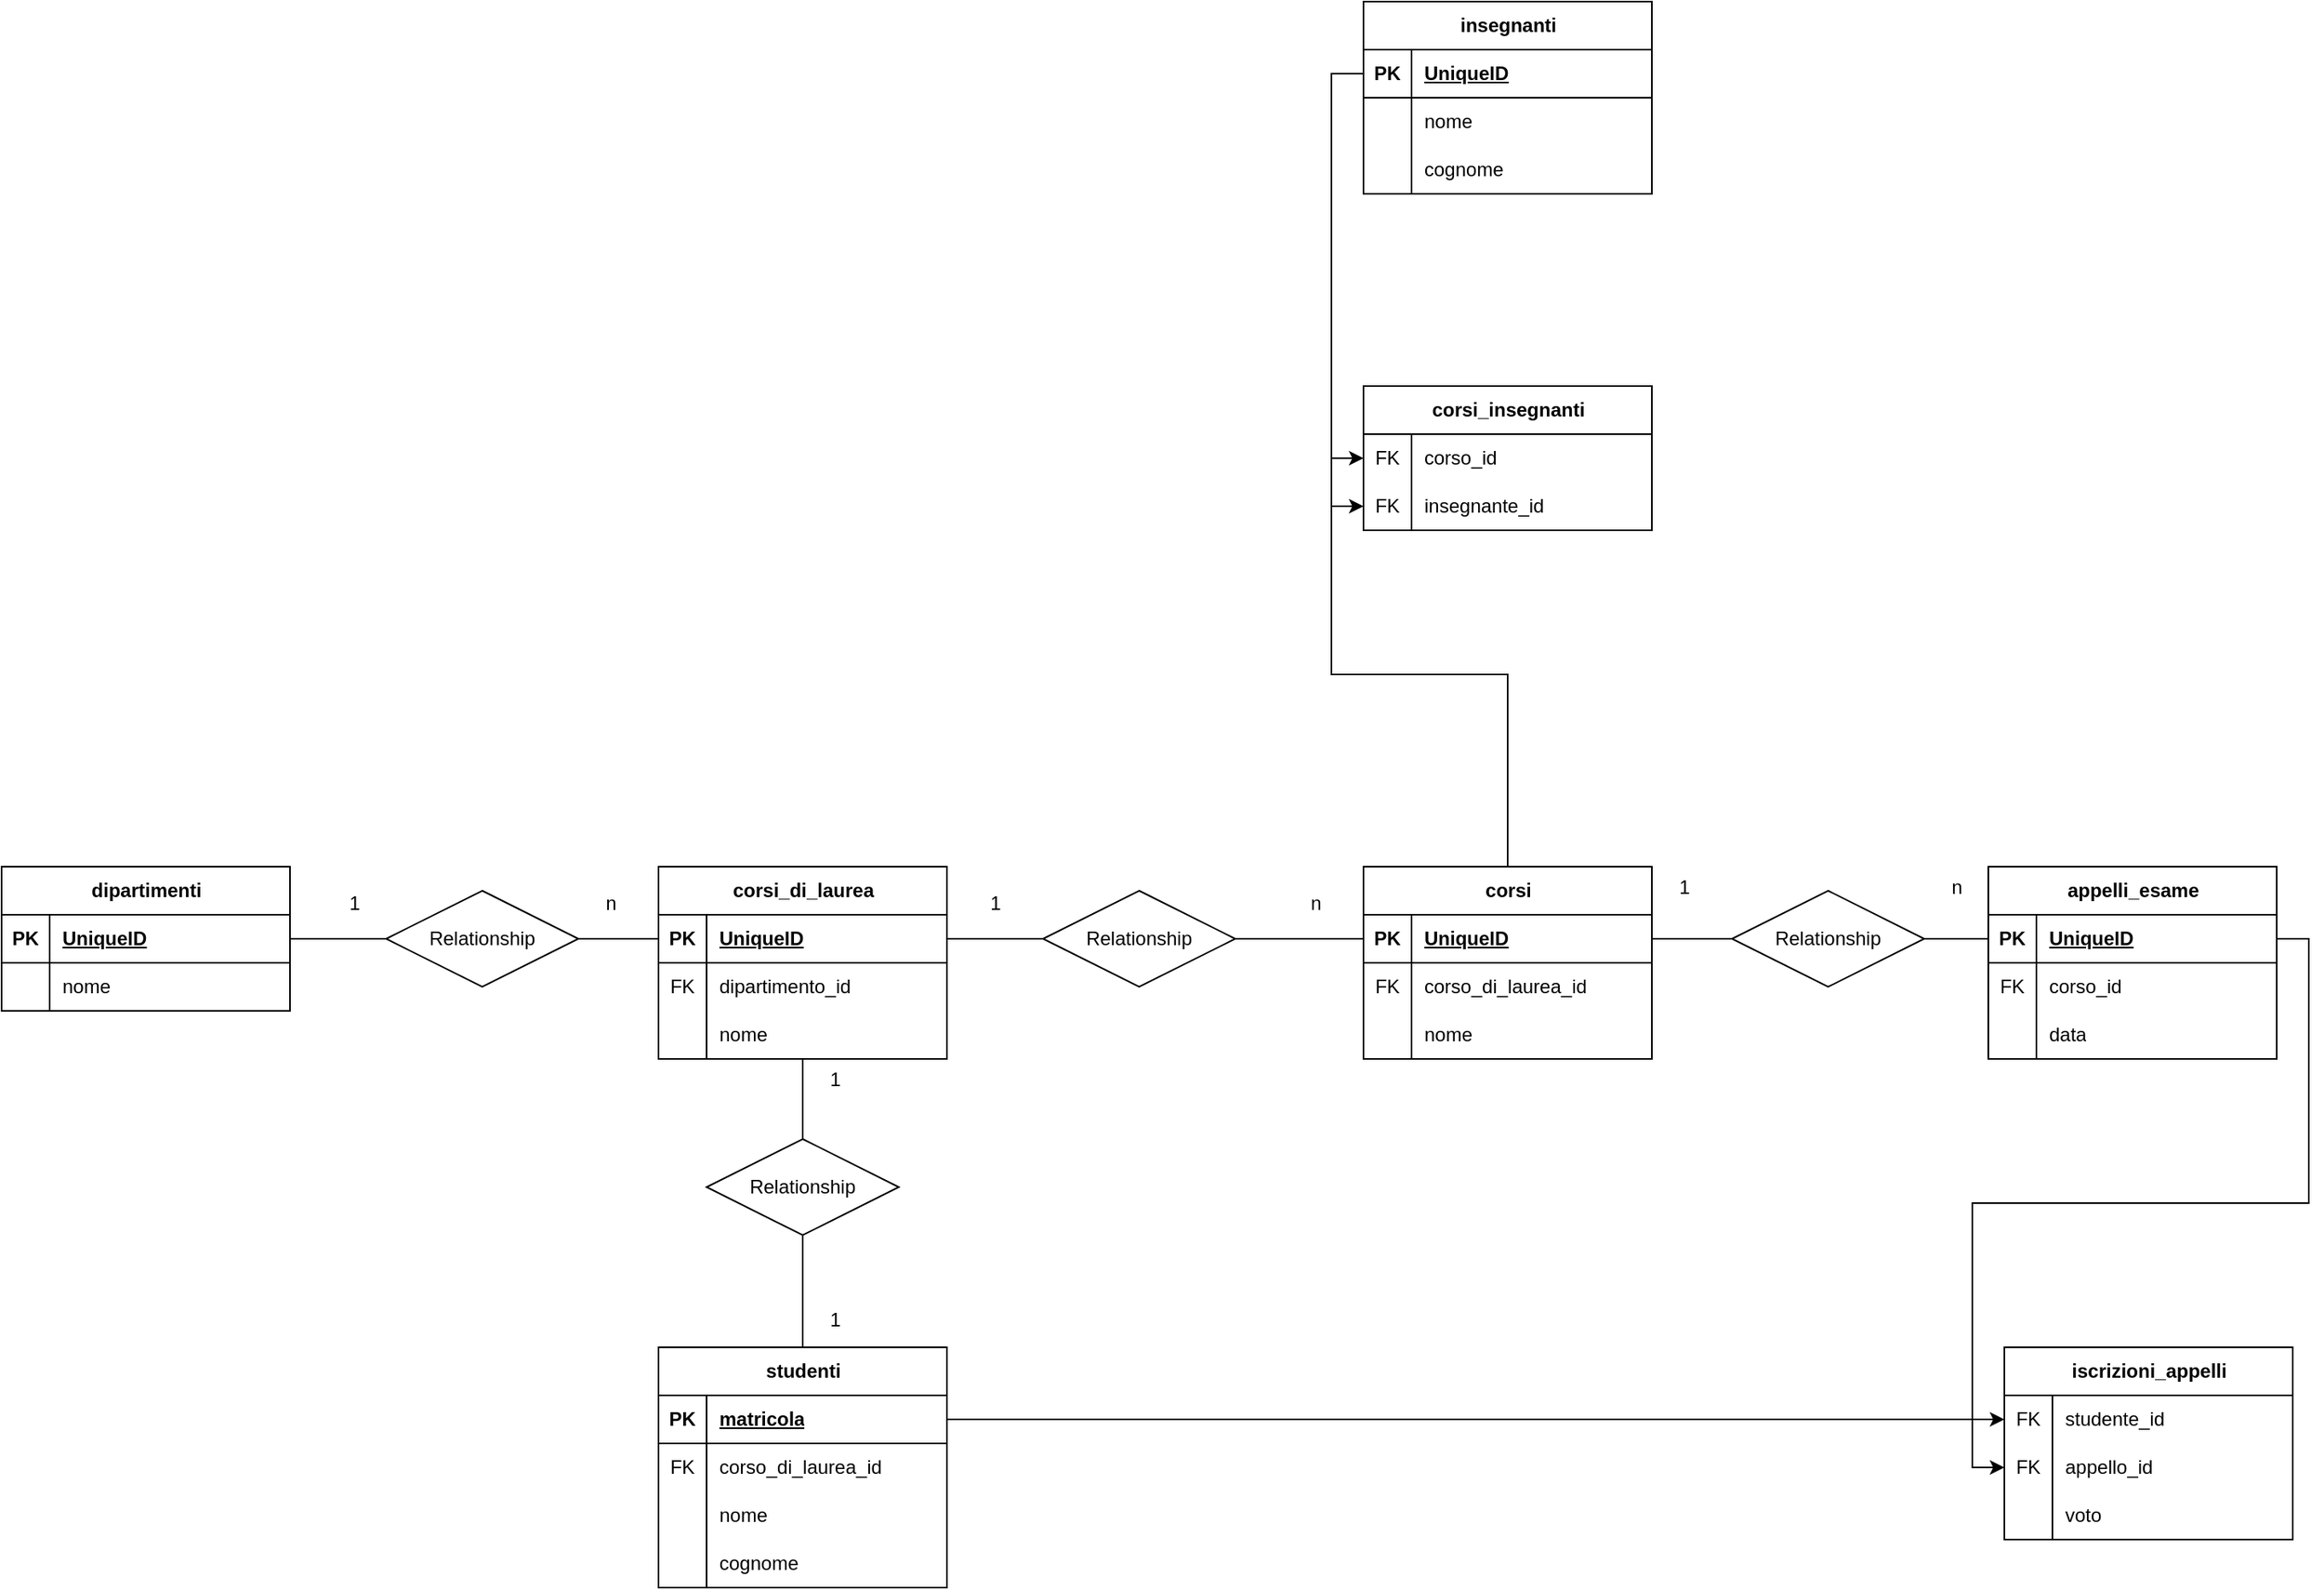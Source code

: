 <mxfile version="24.6.5" type="device">
  <diagram name="Pagina-1" id="52JH1MTvBpJAegWuHHO5">
    <mxGraphModel dx="2074" dy="1998" grid="1" gridSize="10" guides="1" tooltips="1" connect="1" arrows="1" fold="1" page="1" pageScale="1" pageWidth="1600" pageHeight="900" math="0" shadow="0">
      <root>
        <mxCell id="0" />
        <mxCell id="1" parent="0" />
        <mxCell id="ECVgZMtFqAhb6Vk_rbmj-1" value="dipartimenti" style="shape=table;startSize=30;container=1;collapsible=1;childLayout=tableLayout;fixedRows=1;rowLines=0;fontStyle=1;align=center;resizeLast=1;html=1;" parent="1" vertex="1">
          <mxGeometry x="10" y="260" width="180" height="90" as="geometry" />
        </mxCell>
        <mxCell id="ECVgZMtFqAhb6Vk_rbmj-2" value="" style="shape=tableRow;horizontal=0;startSize=0;swimlaneHead=0;swimlaneBody=0;fillColor=none;collapsible=0;dropTarget=0;points=[[0,0.5],[1,0.5]];portConstraint=eastwest;top=0;left=0;right=0;bottom=1;" parent="ECVgZMtFqAhb6Vk_rbmj-1" vertex="1">
          <mxGeometry y="30" width="180" height="30" as="geometry" />
        </mxCell>
        <mxCell id="ECVgZMtFqAhb6Vk_rbmj-3" value="PK" style="shape=partialRectangle;connectable=0;fillColor=none;top=0;left=0;bottom=0;right=0;fontStyle=1;overflow=hidden;whiteSpace=wrap;html=1;" parent="ECVgZMtFqAhb6Vk_rbmj-2" vertex="1">
          <mxGeometry width="30" height="30" as="geometry">
            <mxRectangle width="30" height="30" as="alternateBounds" />
          </mxGeometry>
        </mxCell>
        <mxCell id="ECVgZMtFqAhb6Vk_rbmj-4" value="UniqueID" style="shape=partialRectangle;connectable=0;fillColor=none;top=0;left=0;bottom=0;right=0;align=left;spacingLeft=6;fontStyle=5;overflow=hidden;whiteSpace=wrap;html=1;" parent="ECVgZMtFqAhb6Vk_rbmj-2" vertex="1">
          <mxGeometry x="30" width="150" height="30" as="geometry">
            <mxRectangle width="150" height="30" as="alternateBounds" />
          </mxGeometry>
        </mxCell>
        <mxCell id="ECVgZMtFqAhb6Vk_rbmj-5" value="" style="shape=tableRow;horizontal=0;startSize=0;swimlaneHead=0;swimlaneBody=0;fillColor=none;collapsible=0;dropTarget=0;points=[[0,0.5],[1,0.5]];portConstraint=eastwest;top=0;left=0;right=0;bottom=0;" parent="ECVgZMtFqAhb6Vk_rbmj-1" vertex="1">
          <mxGeometry y="60" width="180" height="30" as="geometry" />
        </mxCell>
        <mxCell id="ECVgZMtFqAhb6Vk_rbmj-6" value="" style="shape=partialRectangle;connectable=0;fillColor=none;top=0;left=0;bottom=0;right=0;editable=1;overflow=hidden;whiteSpace=wrap;html=1;" parent="ECVgZMtFqAhb6Vk_rbmj-5" vertex="1">
          <mxGeometry width="30" height="30" as="geometry">
            <mxRectangle width="30" height="30" as="alternateBounds" />
          </mxGeometry>
        </mxCell>
        <mxCell id="ECVgZMtFqAhb6Vk_rbmj-7" value="nome" style="shape=partialRectangle;connectable=0;fillColor=none;top=0;left=0;bottom=0;right=0;align=left;spacingLeft=6;overflow=hidden;whiteSpace=wrap;html=1;" parent="ECVgZMtFqAhb6Vk_rbmj-5" vertex="1">
          <mxGeometry x="30" width="150" height="30" as="geometry">
            <mxRectangle width="150" height="30" as="alternateBounds" />
          </mxGeometry>
        </mxCell>
        <mxCell id="ECVgZMtFqAhb6Vk_rbmj-75" style="edgeStyle=orthogonalEdgeStyle;rounded=0;orthogonalLoop=1;jettySize=auto;html=1;entryX=0.5;entryY=0;entryDx=0;entryDy=0;endArrow=none;endFill=0;" parent="1" source="ECVgZMtFqAhb6Vk_rbmj-14" target="ECVgZMtFqAhb6Vk_rbmj-68" edge="1">
          <mxGeometry relative="1" as="geometry" />
        </mxCell>
        <mxCell id="ECVgZMtFqAhb6Vk_rbmj-14" value="corsi_di_laurea" style="shape=table;startSize=30;container=1;collapsible=1;childLayout=tableLayout;fixedRows=1;rowLines=0;fontStyle=1;align=center;resizeLast=1;html=1;" parent="1" vertex="1">
          <mxGeometry x="420" y="260" width="180" height="120" as="geometry" />
        </mxCell>
        <mxCell id="ECVgZMtFqAhb6Vk_rbmj-15" value="" style="shape=tableRow;horizontal=0;startSize=0;swimlaneHead=0;swimlaneBody=0;fillColor=none;collapsible=0;dropTarget=0;points=[[0,0.5],[1,0.5]];portConstraint=eastwest;top=0;left=0;right=0;bottom=1;" parent="ECVgZMtFqAhb6Vk_rbmj-14" vertex="1">
          <mxGeometry y="30" width="180" height="30" as="geometry" />
        </mxCell>
        <mxCell id="ECVgZMtFqAhb6Vk_rbmj-16" value="PK" style="shape=partialRectangle;connectable=0;fillColor=none;top=0;left=0;bottom=0;right=0;fontStyle=1;overflow=hidden;whiteSpace=wrap;html=1;" parent="ECVgZMtFqAhb6Vk_rbmj-15" vertex="1">
          <mxGeometry width="30" height="30" as="geometry">
            <mxRectangle width="30" height="30" as="alternateBounds" />
          </mxGeometry>
        </mxCell>
        <mxCell id="ECVgZMtFqAhb6Vk_rbmj-17" value="UniqueID" style="shape=partialRectangle;connectable=0;fillColor=none;top=0;left=0;bottom=0;right=0;align=left;spacingLeft=6;fontStyle=5;overflow=hidden;whiteSpace=wrap;html=1;" parent="ECVgZMtFqAhb6Vk_rbmj-15" vertex="1">
          <mxGeometry x="30" width="150" height="30" as="geometry">
            <mxRectangle width="150" height="30" as="alternateBounds" />
          </mxGeometry>
        </mxCell>
        <mxCell id="ECVgZMtFqAhb6Vk_rbmj-18" value="" style="shape=tableRow;horizontal=0;startSize=0;swimlaneHead=0;swimlaneBody=0;fillColor=none;collapsible=0;dropTarget=0;points=[[0,0.5],[1,0.5]];portConstraint=eastwest;top=0;left=0;right=0;bottom=0;" parent="ECVgZMtFqAhb6Vk_rbmj-14" vertex="1">
          <mxGeometry y="60" width="180" height="30" as="geometry" />
        </mxCell>
        <mxCell id="ECVgZMtFqAhb6Vk_rbmj-19" value="FK" style="shape=partialRectangle;connectable=0;fillColor=none;top=0;left=0;bottom=0;right=0;editable=1;overflow=hidden;whiteSpace=wrap;html=1;" parent="ECVgZMtFqAhb6Vk_rbmj-18" vertex="1">
          <mxGeometry width="30" height="30" as="geometry">
            <mxRectangle width="30" height="30" as="alternateBounds" />
          </mxGeometry>
        </mxCell>
        <mxCell id="ECVgZMtFqAhb6Vk_rbmj-20" value="dipartimento_id" style="shape=partialRectangle;connectable=0;fillColor=none;top=0;left=0;bottom=0;right=0;align=left;spacingLeft=6;overflow=hidden;whiteSpace=wrap;html=1;" parent="ECVgZMtFqAhb6Vk_rbmj-18" vertex="1">
          <mxGeometry x="30" width="150" height="30" as="geometry">
            <mxRectangle width="150" height="30" as="alternateBounds" />
          </mxGeometry>
        </mxCell>
        <mxCell id="ECVgZMtFqAhb6Vk_rbmj-21" value="" style="shape=tableRow;horizontal=0;startSize=0;swimlaneHead=0;swimlaneBody=0;fillColor=none;collapsible=0;dropTarget=0;points=[[0,0.5],[1,0.5]];portConstraint=eastwest;top=0;left=0;right=0;bottom=0;" parent="ECVgZMtFqAhb6Vk_rbmj-14" vertex="1">
          <mxGeometry y="90" width="180" height="30" as="geometry" />
        </mxCell>
        <mxCell id="ECVgZMtFqAhb6Vk_rbmj-22" value="" style="shape=partialRectangle;connectable=0;fillColor=none;top=0;left=0;bottom=0;right=0;editable=1;overflow=hidden;whiteSpace=wrap;html=1;" parent="ECVgZMtFqAhb6Vk_rbmj-21" vertex="1">
          <mxGeometry width="30" height="30" as="geometry">
            <mxRectangle width="30" height="30" as="alternateBounds" />
          </mxGeometry>
        </mxCell>
        <mxCell id="ECVgZMtFqAhb6Vk_rbmj-23" value="nome" style="shape=partialRectangle;connectable=0;fillColor=none;top=0;left=0;bottom=0;right=0;align=left;spacingLeft=6;overflow=hidden;whiteSpace=wrap;html=1;" parent="ECVgZMtFqAhb6Vk_rbmj-21" vertex="1">
          <mxGeometry x="30" width="150" height="30" as="geometry">
            <mxRectangle width="150" height="30" as="alternateBounds" />
          </mxGeometry>
        </mxCell>
        <mxCell id="oAtTxxU7UfYcJ5M78WCz-27" style="edgeStyle=orthogonalEdgeStyle;rounded=0;orthogonalLoop=1;jettySize=auto;html=1;entryX=0;entryY=0.5;entryDx=0;entryDy=0;" edge="1" parent="1" source="ECVgZMtFqAhb6Vk_rbmj-27" target="oAtTxxU7UfYcJ5M78WCz-18">
          <mxGeometry relative="1" as="geometry" />
        </mxCell>
        <mxCell id="ECVgZMtFqAhb6Vk_rbmj-27" value="corsi" style="shape=table;startSize=30;container=1;collapsible=1;childLayout=tableLayout;fixedRows=1;rowLines=0;fontStyle=1;align=center;resizeLast=1;html=1;" parent="1" vertex="1">
          <mxGeometry x="860" y="260" width="180" height="120" as="geometry" />
        </mxCell>
        <mxCell id="ECVgZMtFqAhb6Vk_rbmj-28" value="" style="shape=tableRow;horizontal=0;startSize=0;swimlaneHead=0;swimlaneBody=0;fillColor=none;collapsible=0;dropTarget=0;points=[[0,0.5],[1,0.5]];portConstraint=eastwest;top=0;left=0;right=0;bottom=1;" parent="ECVgZMtFqAhb6Vk_rbmj-27" vertex="1">
          <mxGeometry y="30" width="180" height="30" as="geometry" />
        </mxCell>
        <mxCell id="ECVgZMtFqAhb6Vk_rbmj-29" value="PK" style="shape=partialRectangle;connectable=0;fillColor=none;top=0;left=0;bottom=0;right=0;fontStyle=1;overflow=hidden;whiteSpace=wrap;html=1;" parent="ECVgZMtFqAhb6Vk_rbmj-28" vertex="1">
          <mxGeometry width="30" height="30" as="geometry">
            <mxRectangle width="30" height="30" as="alternateBounds" />
          </mxGeometry>
        </mxCell>
        <mxCell id="ECVgZMtFqAhb6Vk_rbmj-30" value="UniqueID" style="shape=partialRectangle;connectable=0;fillColor=none;top=0;left=0;bottom=0;right=0;align=left;spacingLeft=6;fontStyle=5;overflow=hidden;whiteSpace=wrap;html=1;" parent="ECVgZMtFqAhb6Vk_rbmj-28" vertex="1">
          <mxGeometry x="30" width="150" height="30" as="geometry">
            <mxRectangle width="150" height="30" as="alternateBounds" />
          </mxGeometry>
        </mxCell>
        <mxCell id="ECVgZMtFqAhb6Vk_rbmj-31" value="" style="shape=tableRow;horizontal=0;startSize=0;swimlaneHead=0;swimlaneBody=0;fillColor=none;collapsible=0;dropTarget=0;points=[[0,0.5],[1,0.5]];portConstraint=eastwest;top=0;left=0;right=0;bottom=0;" parent="ECVgZMtFqAhb6Vk_rbmj-27" vertex="1">
          <mxGeometry y="60" width="180" height="30" as="geometry" />
        </mxCell>
        <mxCell id="ECVgZMtFqAhb6Vk_rbmj-32" value="FK" style="shape=partialRectangle;connectable=0;fillColor=none;top=0;left=0;bottom=0;right=0;editable=1;overflow=hidden;whiteSpace=wrap;html=1;" parent="ECVgZMtFqAhb6Vk_rbmj-31" vertex="1">
          <mxGeometry width="30" height="30" as="geometry">
            <mxRectangle width="30" height="30" as="alternateBounds" />
          </mxGeometry>
        </mxCell>
        <mxCell id="ECVgZMtFqAhb6Vk_rbmj-33" value="corso_di_laurea_id" style="shape=partialRectangle;connectable=0;fillColor=none;top=0;left=0;bottom=0;right=0;align=left;spacingLeft=6;overflow=hidden;whiteSpace=wrap;html=1;" parent="ECVgZMtFqAhb6Vk_rbmj-31" vertex="1">
          <mxGeometry x="30" width="150" height="30" as="geometry">
            <mxRectangle width="150" height="30" as="alternateBounds" />
          </mxGeometry>
        </mxCell>
        <mxCell id="ECVgZMtFqAhb6Vk_rbmj-34" value="" style="shape=tableRow;horizontal=0;startSize=0;swimlaneHead=0;swimlaneBody=0;fillColor=none;collapsible=0;dropTarget=0;points=[[0,0.5],[1,0.5]];portConstraint=eastwest;top=0;left=0;right=0;bottom=0;" parent="ECVgZMtFqAhb6Vk_rbmj-27" vertex="1">
          <mxGeometry y="90" width="180" height="30" as="geometry" />
        </mxCell>
        <mxCell id="ECVgZMtFqAhb6Vk_rbmj-35" value="" style="shape=partialRectangle;connectable=0;fillColor=none;top=0;left=0;bottom=0;right=0;editable=1;overflow=hidden;whiteSpace=wrap;html=1;" parent="ECVgZMtFqAhb6Vk_rbmj-34" vertex="1">
          <mxGeometry width="30" height="30" as="geometry">
            <mxRectangle width="30" height="30" as="alternateBounds" />
          </mxGeometry>
        </mxCell>
        <mxCell id="ECVgZMtFqAhb6Vk_rbmj-36" value="nome" style="shape=partialRectangle;connectable=0;fillColor=none;top=0;left=0;bottom=0;right=0;align=left;spacingLeft=6;overflow=hidden;whiteSpace=wrap;html=1;" parent="ECVgZMtFqAhb6Vk_rbmj-34" vertex="1">
          <mxGeometry x="30" width="150" height="30" as="geometry">
            <mxRectangle width="150" height="30" as="alternateBounds" />
          </mxGeometry>
        </mxCell>
        <mxCell id="ECVgZMtFqAhb6Vk_rbmj-40" value="appelli_esame" style="shape=table;startSize=30;container=1;collapsible=1;childLayout=tableLayout;fixedRows=1;rowLines=0;fontStyle=1;align=center;resizeLast=1;html=1;" parent="1" vertex="1">
          <mxGeometry x="1250" y="260" width="180" height="120" as="geometry" />
        </mxCell>
        <mxCell id="ECVgZMtFqAhb6Vk_rbmj-41" value="" style="shape=tableRow;horizontal=0;startSize=0;swimlaneHead=0;swimlaneBody=0;fillColor=none;collapsible=0;dropTarget=0;points=[[0,0.5],[1,0.5]];portConstraint=eastwest;top=0;left=0;right=0;bottom=1;" parent="ECVgZMtFqAhb6Vk_rbmj-40" vertex="1">
          <mxGeometry y="30" width="180" height="30" as="geometry" />
        </mxCell>
        <mxCell id="ECVgZMtFqAhb6Vk_rbmj-42" value="PK" style="shape=partialRectangle;connectable=0;fillColor=none;top=0;left=0;bottom=0;right=0;fontStyle=1;overflow=hidden;whiteSpace=wrap;html=1;" parent="ECVgZMtFqAhb6Vk_rbmj-41" vertex="1">
          <mxGeometry width="30" height="30" as="geometry">
            <mxRectangle width="30" height="30" as="alternateBounds" />
          </mxGeometry>
        </mxCell>
        <mxCell id="ECVgZMtFqAhb6Vk_rbmj-43" value="UniqueID" style="shape=partialRectangle;connectable=0;fillColor=none;top=0;left=0;bottom=0;right=0;align=left;spacingLeft=6;fontStyle=5;overflow=hidden;whiteSpace=wrap;html=1;" parent="ECVgZMtFqAhb6Vk_rbmj-41" vertex="1">
          <mxGeometry x="30" width="150" height="30" as="geometry">
            <mxRectangle width="150" height="30" as="alternateBounds" />
          </mxGeometry>
        </mxCell>
        <mxCell id="ECVgZMtFqAhb6Vk_rbmj-44" value="" style="shape=tableRow;horizontal=0;startSize=0;swimlaneHead=0;swimlaneBody=0;fillColor=none;collapsible=0;dropTarget=0;points=[[0,0.5],[1,0.5]];portConstraint=eastwest;top=0;left=0;right=0;bottom=0;" parent="ECVgZMtFqAhb6Vk_rbmj-40" vertex="1">
          <mxGeometry y="60" width="180" height="30" as="geometry" />
        </mxCell>
        <mxCell id="ECVgZMtFqAhb6Vk_rbmj-45" value="FK" style="shape=partialRectangle;connectable=0;fillColor=none;top=0;left=0;bottom=0;right=0;editable=1;overflow=hidden;whiteSpace=wrap;html=1;" parent="ECVgZMtFqAhb6Vk_rbmj-44" vertex="1">
          <mxGeometry width="30" height="30" as="geometry">
            <mxRectangle width="30" height="30" as="alternateBounds" />
          </mxGeometry>
        </mxCell>
        <mxCell id="ECVgZMtFqAhb6Vk_rbmj-46" value="corso_id" style="shape=partialRectangle;connectable=0;fillColor=none;top=0;left=0;bottom=0;right=0;align=left;spacingLeft=6;overflow=hidden;whiteSpace=wrap;html=1;" parent="ECVgZMtFqAhb6Vk_rbmj-44" vertex="1">
          <mxGeometry x="30" width="150" height="30" as="geometry">
            <mxRectangle width="150" height="30" as="alternateBounds" />
          </mxGeometry>
        </mxCell>
        <mxCell id="ECVgZMtFqAhb6Vk_rbmj-47" value="" style="shape=tableRow;horizontal=0;startSize=0;swimlaneHead=0;swimlaneBody=0;fillColor=none;collapsible=0;dropTarget=0;points=[[0,0.5],[1,0.5]];portConstraint=eastwest;top=0;left=0;right=0;bottom=0;" parent="ECVgZMtFqAhb6Vk_rbmj-40" vertex="1">
          <mxGeometry y="90" width="180" height="30" as="geometry" />
        </mxCell>
        <mxCell id="ECVgZMtFqAhb6Vk_rbmj-48" value="" style="shape=partialRectangle;connectable=0;fillColor=none;top=0;left=0;bottom=0;right=0;editable=1;overflow=hidden;whiteSpace=wrap;html=1;" parent="ECVgZMtFqAhb6Vk_rbmj-47" vertex="1">
          <mxGeometry width="30" height="30" as="geometry">
            <mxRectangle width="30" height="30" as="alternateBounds" />
          </mxGeometry>
        </mxCell>
        <mxCell id="ECVgZMtFqAhb6Vk_rbmj-49" value="data" style="shape=partialRectangle;connectable=0;fillColor=none;top=0;left=0;bottom=0;right=0;align=left;spacingLeft=6;overflow=hidden;whiteSpace=wrap;html=1;" parent="ECVgZMtFqAhb6Vk_rbmj-47" vertex="1">
          <mxGeometry x="30" width="150" height="30" as="geometry">
            <mxRectangle width="150" height="30" as="alternateBounds" />
          </mxGeometry>
        </mxCell>
        <mxCell id="ECVgZMtFqAhb6Vk_rbmj-53" value="studenti" style="shape=table;startSize=30;container=1;collapsible=1;childLayout=tableLayout;fixedRows=1;rowLines=0;fontStyle=1;align=center;resizeLast=1;html=1;" parent="1" vertex="1">
          <mxGeometry x="420" y="560" width="180" height="150" as="geometry" />
        </mxCell>
        <mxCell id="ECVgZMtFqAhb6Vk_rbmj-54" value="" style="shape=tableRow;horizontal=0;startSize=0;swimlaneHead=0;swimlaneBody=0;fillColor=none;collapsible=0;dropTarget=0;points=[[0,0.5],[1,0.5]];portConstraint=eastwest;top=0;left=0;right=0;bottom=1;" parent="ECVgZMtFqAhb6Vk_rbmj-53" vertex="1">
          <mxGeometry y="30" width="180" height="30" as="geometry" />
        </mxCell>
        <mxCell id="ECVgZMtFqAhb6Vk_rbmj-55" value="PK" style="shape=partialRectangle;connectable=0;fillColor=none;top=0;left=0;bottom=0;right=0;fontStyle=1;overflow=hidden;whiteSpace=wrap;html=1;" parent="ECVgZMtFqAhb6Vk_rbmj-54" vertex="1">
          <mxGeometry width="30" height="30" as="geometry">
            <mxRectangle width="30" height="30" as="alternateBounds" />
          </mxGeometry>
        </mxCell>
        <mxCell id="ECVgZMtFqAhb6Vk_rbmj-56" value="matricola" style="shape=partialRectangle;connectable=0;fillColor=none;top=0;left=0;bottom=0;right=0;align=left;spacingLeft=6;fontStyle=5;overflow=hidden;whiteSpace=wrap;html=1;" parent="ECVgZMtFqAhb6Vk_rbmj-54" vertex="1">
          <mxGeometry x="30" width="150" height="30" as="geometry">
            <mxRectangle width="150" height="30" as="alternateBounds" />
          </mxGeometry>
        </mxCell>
        <mxCell id="ECVgZMtFqAhb6Vk_rbmj-57" value="" style="shape=tableRow;horizontal=0;startSize=0;swimlaneHead=0;swimlaneBody=0;fillColor=none;collapsible=0;dropTarget=0;points=[[0,0.5],[1,0.5]];portConstraint=eastwest;top=0;left=0;right=0;bottom=0;" parent="ECVgZMtFqAhb6Vk_rbmj-53" vertex="1">
          <mxGeometry y="60" width="180" height="30" as="geometry" />
        </mxCell>
        <mxCell id="ECVgZMtFqAhb6Vk_rbmj-58" value="FK" style="shape=partialRectangle;connectable=0;fillColor=none;top=0;left=0;bottom=0;right=0;editable=1;overflow=hidden;whiteSpace=wrap;html=1;" parent="ECVgZMtFqAhb6Vk_rbmj-57" vertex="1">
          <mxGeometry width="30" height="30" as="geometry">
            <mxRectangle width="30" height="30" as="alternateBounds" />
          </mxGeometry>
        </mxCell>
        <mxCell id="ECVgZMtFqAhb6Vk_rbmj-59" value="corso_di_laurea_id" style="shape=partialRectangle;connectable=0;fillColor=none;top=0;left=0;bottom=0;right=0;align=left;spacingLeft=6;overflow=hidden;whiteSpace=wrap;html=1;" parent="ECVgZMtFqAhb6Vk_rbmj-57" vertex="1">
          <mxGeometry x="30" width="150" height="30" as="geometry">
            <mxRectangle width="150" height="30" as="alternateBounds" />
          </mxGeometry>
        </mxCell>
        <mxCell id="ECVgZMtFqAhb6Vk_rbmj-60" value="" style="shape=tableRow;horizontal=0;startSize=0;swimlaneHead=0;swimlaneBody=0;fillColor=none;collapsible=0;dropTarget=0;points=[[0,0.5],[1,0.5]];portConstraint=eastwest;top=0;left=0;right=0;bottom=0;" parent="ECVgZMtFqAhb6Vk_rbmj-53" vertex="1">
          <mxGeometry y="90" width="180" height="30" as="geometry" />
        </mxCell>
        <mxCell id="ECVgZMtFqAhb6Vk_rbmj-61" value="" style="shape=partialRectangle;connectable=0;fillColor=none;top=0;left=0;bottom=0;right=0;editable=1;overflow=hidden;whiteSpace=wrap;html=1;" parent="ECVgZMtFqAhb6Vk_rbmj-60" vertex="1">
          <mxGeometry width="30" height="30" as="geometry">
            <mxRectangle width="30" height="30" as="alternateBounds" />
          </mxGeometry>
        </mxCell>
        <mxCell id="ECVgZMtFqAhb6Vk_rbmj-62" value="nome" style="shape=partialRectangle;connectable=0;fillColor=none;top=0;left=0;bottom=0;right=0;align=left;spacingLeft=6;overflow=hidden;whiteSpace=wrap;html=1;" parent="ECVgZMtFqAhb6Vk_rbmj-60" vertex="1">
          <mxGeometry x="30" width="150" height="30" as="geometry">
            <mxRectangle width="150" height="30" as="alternateBounds" />
          </mxGeometry>
        </mxCell>
        <mxCell id="ECVgZMtFqAhb6Vk_rbmj-63" value="" style="shape=tableRow;horizontal=0;startSize=0;swimlaneHead=0;swimlaneBody=0;fillColor=none;collapsible=0;dropTarget=0;points=[[0,0.5],[1,0.5]];portConstraint=eastwest;top=0;left=0;right=0;bottom=0;" parent="ECVgZMtFqAhb6Vk_rbmj-53" vertex="1">
          <mxGeometry y="120" width="180" height="30" as="geometry" />
        </mxCell>
        <mxCell id="ECVgZMtFqAhb6Vk_rbmj-64" value="" style="shape=partialRectangle;connectable=0;fillColor=none;top=0;left=0;bottom=0;right=0;editable=1;overflow=hidden;whiteSpace=wrap;html=1;" parent="ECVgZMtFqAhb6Vk_rbmj-63" vertex="1">
          <mxGeometry width="30" height="30" as="geometry">
            <mxRectangle width="30" height="30" as="alternateBounds" />
          </mxGeometry>
        </mxCell>
        <mxCell id="ECVgZMtFqAhb6Vk_rbmj-65" value="cognome" style="shape=partialRectangle;connectable=0;fillColor=none;top=0;left=0;bottom=0;right=0;align=left;spacingLeft=6;overflow=hidden;whiteSpace=wrap;html=1;" parent="ECVgZMtFqAhb6Vk_rbmj-63" vertex="1">
          <mxGeometry x="30" width="150" height="30" as="geometry">
            <mxRectangle width="150" height="30" as="alternateBounds" />
          </mxGeometry>
        </mxCell>
        <mxCell id="ECVgZMtFqAhb6Vk_rbmj-72" style="edgeStyle=orthogonalEdgeStyle;rounded=0;orthogonalLoop=1;jettySize=auto;html=1;exitX=1;exitY=0.5;exitDx=0;exitDy=0;entryX=0;entryY=0.5;entryDx=0;entryDy=0;endArrow=none;endFill=0;" parent="1" source="ECVgZMtFqAhb6Vk_rbmj-66" target="ECVgZMtFqAhb6Vk_rbmj-15" edge="1">
          <mxGeometry relative="1" as="geometry" />
        </mxCell>
        <mxCell id="ECVgZMtFqAhb6Vk_rbmj-66" value="Relationship" style="shape=rhombus;perimeter=rhombusPerimeter;whiteSpace=wrap;html=1;align=center;" parent="1" vertex="1">
          <mxGeometry x="250" y="275" width="120" height="60" as="geometry" />
        </mxCell>
        <mxCell id="ECVgZMtFqAhb6Vk_rbmj-76" style="edgeStyle=orthogonalEdgeStyle;rounded=0;orthogonalLoop=1;jettySize=auto;html=1;exitX=0.5;exitY=1;exitDx=0;exitDy=0;entryX=0.5;entryY=0;entryDx=0;entryDy=0;endArrow=none;endFill=0;" parent="1" source="ECVgZMtFqAhb6Vk_rbmj-68" target="ECVgZMtFqAhb6Vk_rbmj-53" edge="1">
          <mxGeometry relative="1" as="geometry" />
        </mxCell>
        <mxCell id="ECVgZMtFqAhb6Vk_rbmj-68" value="Relationship" style="shape=rhombus;perimeter=rhombusPerimeter;whiteSpace=wrap;html=1;align=center;" parent="1" vertex="1">
          <mxGeometry x="450" y="430" width="120" height="60" as="geometry" />
        </mxCell>
        <mxCell id="ECVgZMtFqAhb6Vk_rbmj-74" style="edgeStyle=orthogonalEdgeStyle;rounded=0;orthogonalLoop=1;jettySize=auto;html=1;exitX=1;exitY=0.5;exitDx=0;exitDy=0;entryX=0;entryY=0.5;entryDx=0;entryDy=0;endArrow=none;endFill=0;" parent="1" source="ECVgZMtFqAhb6Vk_rbmj-69" target="ECVgZMtFqAhb6Vk_rbmj-28" edge="1">
          <mxGeometry relative="1" as="geometry" />
        </mxCell>
        <mxCell id="ECVgZMtFqAhb6Vk_rbmj-69" value="Relationship" style="shape=rhombus;perimeter=rhombusPerimeter;whiteSpace=wrap;html=1;align=center;" parent="1" vertex="1">
          <mxGeometry x="660" y="275" width="120" height="60" as="geometry" />
        </mxCell>
        <mxCell id="ECVgZMtFqAhb6Vk_rbmj-71" style="edgeStyle=orthogonalEdgeStyle;rounded=0;orthogonalLoop=1;jettySize=auto;html=1;exitX=1;exitY=0.5;exitDx=0;exitDy=0;entryX=0;entryY=0.5;entryDx=0;entryDy=0;strokeColor=default;endArrow=none;endFill=0;" parent="1" source="ECVgZMtFqAhb6Vk_rbmj-2" target="ECVgZMtFqAhb6Vk_rbmj-66" edge="1">
          <mxGeometry relative="1" as="geometry" />
        </mxCell>
        <mxCell id="ECVgZMtFqAhb6Vk_rbmj-73" style="edgeStyle=orthogonalEdgeStyle;rounded=0;orthogonalLoop=1;jettySize=auto;html=1;exitX=1;exitY=0.5;exitDx=0;exitDy=0;entryX=0;entryY=0.5;entryDx=0;entryDy=0;endArrow=none;endFill=0;" parent="1" source="ECVgZMtFqAhb6Vk_rbmj-15" target="ECVgZMtFqAhb6Vk_rbmj-69" edge="1">
          <mxGeometry relative="1" as="geometry" />
        </mxCell>
        <mxCell id="ECVgZMtFqAhb6Vk_rbmj-79" style="edgeStyle=orthogonalEdgeStyle;rounded=0;orthogonalLoop=1;jettySize=auto;html=1;exitX=1;exitY=0.5;exitDx=0;exitDy=0;entryX=0;entryY=0.5;entryDx=0;entryDy=0;endArrow=none;endFill=0;" parent="1" source="ECVgZMtFqAhb6Vk_rbmj-77" target="ECVgZMtFqAhb6Vk_rbmj-41" edge="1">
          <mxGeometry relative="1" as="geometry" />
        </mxCell>
        <mxCell id="ECVgZMtFqAhb6Vk_rbmj-77" value="Relationship" style="shape=rhombus;perimeter=rhombusPerimeter;whiteSpace=wrap;html=1;align=center;" parent="1" vertex="1">
          <mxGeometry x="1090" y="275" width="120" height="60" as="geometry" />
        </mxCell>
        <mxCell id="ECVgZMtFqAhb6Vk_rbmj-78" style="edgeStyle=orthogonalEdgeStyle;rounded=0;orthogonalLoop=1;jettySize=auto;html=1;entryX=0;entryY=0.5;entryDx=0;entryDy=0;endArrow=none;endFill=0;" parent="1" source="ECVgZMtFqAhb6Vk_rbmj-28" target="ECVgZMtFqAhb6Vk_rbmj-77" edge="1">
          <mxGeometry relative="1" as="geometry" />
        </mxCell>
        <mxCell id="ECVgZMtFqAhb6Vk_rbmj-80" value="1" style="text;html=1;align=center;verticalAlign=middle;resizable=0;points=[];autosize=1;strokeColor=none;fillColor=none;" parent="1" vertex="1">
          <mxGeometry x="215" y="268" width="30" height="30" as="geometry" />
        </mxCell>
        <mxCell id="ECVgZMtFqAhb6Vk_rbmj-81" value="n" style="text;html=1;align=center;verticalAlign=middle;resizable=0;points=[];autosize=1;strokeColor=none;fillColor=none;" parent="1" vertex="1">
          <mxGeometry x="375" y="268" width="30" height="30" as="geometry" />
        </mxCell>
        <mxCell id="ECVgZMtFqAhb6Vk_rbmj-82" value="1" style="text;html=1;align=center;verticalAlign=middle;resizable=0;points=[];autosize=1;strokeColor=none;fillColor=none;" parent="1" vertex="1">
          <mxGeometry x="615" y="268" width="30" height="30" as="geometry" />
        </mxCell>
        <mxCell id="ECVgZMtFqAhb6Vk_rbmj-83" value="n" style="text;html=1;align=center;verticalAlign=middle;resizable=0;points=[];autosize=1;strokeColor=none;fillColor=none;" parent="1" vertex="1">
          <mxGeometry x="815" y="268" width="30" height="30" as="geometry" />
        </mxCell>
        <mxCell id="ECVgZMtFqAhb6Vk_rbmj-84" value="1" style="text;html=1;align=center;verticalAlign=middle;resizable=0;points=[];autosize=1;strokeColor=none;fillColor=none;" parent="1" vertex="1">
          <mxGeometry x="1045" y="258" width="30" height="30" as="geometry" />
        </mxCell>
        <mxCell id="ECVgZMtFqAhb6Vk_rbmj-85" value="n" style="text;html=1;align=center;verticalAlign=middle;resizable=0;points=[];autosize=1;strokeColor=none;fillColor=none;" parent="1" vertex="1">
          <mxGeometry x="1215" y="258" width="30" height="30" as="geometry" />
        </mxCell>
        <mxCell id="ECVgZMtFqAhb6Vk_rbmj-86" value="1" style="text;html=1;align=center;verticalAlign=middle;resizable=0;points=[];autosize=1;strokeColor=none;fillColor=none;" parent="1" vertex="1">
          <mxGeometry x="515" y="378" width="30" height="30" as="geometry" />
        </mxCell>
        <mxCell id="ECVgZMtFqAhb6Vk_rbmj-87" value="1" style="text;html=1;align=center;verticalAlign=middle;resizable=0;points=[];autosize=1;strokeColor=none;fillColor=none;" parent="1" vertex="1">
          <mxGeometry x="515" y="528" width="30" height="30" as="geometry" />
        </mxCell>
        <mxCell id="oAtTxxU7UfYcJ5M78WCz-1" value="insegnanti" style="shape=table;startSize=30;container=1;collapsible=1;childLayout=tableLayout;fixedRows=1;rowLines=0;fontStyle=1;align=center;resizeLast=1;html=1;" vertex="1" parent="1">
          <mxGeometry x="860" y="-280" width="180" height="120" as="geometry" />
        </mxCell>
        <mxCell id="oAtTxxU7UfYcJ5M78WCz-2" value="" style="shape=tableRow;horizontal=0;startSize=0;swimlaneHead=0;swimlaneBody=0;fillColor=none;collapsible=0;dropTarget=0;points=[[0,0.5],[1,0.5]];portConstraint=eastwest;top=0;left=0;right=0;bottom=1;" vertex="1" parent="oAtTxxU7UfYcJ5M78WCz-1">
          <mxGeometry y="30" width="180" height="30" as="geometry" />
        </mxCell>
        <mxCell id="oAtTxxU7UfYcJ5M78WCz-3" value="PK" style="shape=partialRectangle;connectable=0;fillColor=none;top=0;left=0;bottom=0;right=0;fontStyle=1;overflow=hidden;whiteSpace=wrap;html=1;" vertex="1" parent="oAtTxxU7UfYcJ5M78WCz-2">
          <mxGeometry width="30" height="30" as="geometry">
            <mxRectangle width="30" height="30" as="alternateBounds" />
          </mxGeometry>
        </mxCell>
        <mxCell id="oAtTxxU7UfYcJ5M78WCz-4" value="UniqueID" style="shape=partialRectangle;connectable=0;fillColor=none;top=0;left=0;bottom=0;right=0;align=left;spacingLeft=6;fontStyle=5;overflow=hidden;whiteSpace=wrap;html=1;" vertex="1" parent="oAtTxxU7UfYcJ5M78WCz-2">
          <mxGeometry x="30" width="150" height="30" as="geometry">
            <mxRectangle width="150" height="30" as="alternateBounds" />
          </mxGeometry>
        </mxCell>
        <mxCell id="oAtTxxU7UfYcJ5M78WCz-5" value="" style="shape=tableRow;horizontal=0;startSize=0;swimlaneHead=0;swimlaneBody=0;fillColor=none;collapsible=0;dropTarget=0;points=[[0,0.5],[1,0.5]];portConstraint=eastwest;top=0;left=0;right=0;bottom=0;" vertex="1" parent="oAtTxxU7UfYcJ5M78WCz-1">
          <mxGeometry y="60" width="180" height="30" as="geometry" />
        </mxCell>
        <mxCell id="oAtTxxU7UfYcJ5M78WCz-6" value="" style="shape=partialRectangle;connectable=0;fillColor=none;top=0;left=0;bottom=0;right=0;editable=1;overflow=hidden;whiteSpace=wrap;html=1;" vertex="1" parent="oAtTxxU7UfYcJ5M78WCz-5">
          <mxGeometry width="30" height="30" as="geometry">
            <mxRectangle width="30" height="30" as="alternateBounds" />
          </mxGeometry>
        </mxCell>
        <mxCell id="oAtTxxU7UfYcJ5M78WCz-7" value="nome" style="shape=partialRectangle;connectable=0;fillColor=none;top=0;left=0;bottom=0;right=0;align=left;spacingLeft=6;overflow=hidden;whiteSpace=wrap;html=1;" vertex="1" parent="oAtTxxU7UfYcJ5M78WCz-5">
          <mxGeometry x="30" width="150" height="30" as="geometry">
            <mxRectangle width="150" height="30" as="alternateBounds" />
          </mxGeometry>
        </mxCell>
        <mxCell id="oAtTxxU7UfYcJ5M78WCz-8" value="" style="shape=tableRow;horizontal=0;startSize=0;swimlaneHead=0;swimlaneBody=0;fillColor=none;collapsible=0;dropTarget=0;points=[[0,0.5],[1,0.5]];portConstraint=eastwest;top=0;left=0;right=0;bottom=0;" vertex="1" parent="oAtTxxU7UfYcJ5M78WCz-1">
          <mxGeometry y="90" width="180" height="30" as="geometry" />
        </mxCell>
        <mxCell id="oAtTxxU7UfYcJ5M78WCz-9" value="" style="shape=partialRectangle;connectable=0;fillColor=none;top=0;left=0;bottom=0;right=0;editable=1;overflow=hidden;whiteSpace=wrap;html=1;" vertex="1" parent="oAtTxxU7UfYcJ5M78WCz-8">
          <mxGeometry width="30" height="30" as="geometry">
            <mxRectangle width="30" height="30" as="alternateBounds" />
          </mxGeometry>
        </mxCell>
        <mxCell id="oAtTxxU7UfYcJ5M78WCz-10" value="cognome" style="shape=partialRectangle;connectable=0;fillColor=none;top=0;left=0;bottom=0;right=0;align=left;spacingLeft=6;overflow=hidden;whiteSpace=wrap;html=1;" vertex="1" parent="oAtTxxU7UfYcJ5M78WCz-8">
          <mxGeometry x="30" width="150" height="30" as="geometry">
            <mxRectangle width="150" height="30" as="alternateBounds" />
          </mxGeometry>
        </mxCell>
        <mxCell id="oAtTxxU7UfYcJ5M78WCz-14" value="corsi_insegnanti" style="shape=table;startSize=30;container=1;collapsible=1;childLayout=tableLayout;fixedRows=1;rowLines=0;fontStyle=1;align=center;resizeLast=1;html=1;" vertex="1" parent="1">
          <mxGeometry x="860" y="-40" width="180" height="90" as="geometry" />
        </mxCell>
        <mxCell id="oAtTxxU7UfYcJ5M78WCz-18" value="" style="shape=tableRow;horizontal=0;startSize=0;swimlaneHead=0;swimlaneBody=0;fillColor=none;collapsible=0;dropTarget=0;points=[[0,0.5],[1,0.5]];portConstraint=eastwest;top=0;left=0;right=0;bottom=0;" vertex="1" parent="oAtTxxU7UfYcJ5M78WCz-14">
          <mxGeometry y="30" width="180" height="30" as="geometry" />
        </mxCell>
        <mxCell id="oAtTxxU7UfYcJ5M78WCz-19" value="FK" style="shape=partialRectangle;connectable=0;fillColor=none;top=0;left=0;bottom=0;right=0;editable=1;overflow=hidden;whiteSpace=wrap;html=1;" vertex="1" parent="oAtTxxU7UfYcJ5M78WCz-18">
          <mxGeometry width="30" height="30" as="geometry">
            <mxRectangle width="30" height="30" as="alternateBounds" />
          </mxGeometry>
        </mxCell>
        <mxCell id="oAtTxxU7UfYcJ5M78WCz-20" value="corso_id" style="shape=partialRectangle;connectable=0;fillColor=none;top=0;left=0;bottom=0;right=0;align=left;spacingLeft=6;overflow=hidden;whiteSpace=wrap;html=1;" vertex="1" parent="oAtTxxU7UfYcJ5M78WCz-18">
          <mxGeometry x="30" width="150" height="30" as="geometry">
            <mxRectangle width="150" height="30" as="alternateBounds" />
          </mxGeometry>
        </mxCell>
        <mxCell id="oAtTxxU7UfYcJ5M78WCz-21" value="" style="shape=tableRow;horizontal=0;startSize=0;swimlaneHead=0;swimlaneBody=0;fillColor=none;collapsible=0;dropTarget=0;points=[[0,0.5],[1,0.5]];portConstraint=eastwest;top=0;left=0;right=0;bottom=0;" vertex="1" parent="oAtTxxU7UfYcJ5M78WCz-14">
          <mxGeometry y="60" width="180" height="30" as="geometry" />
        </mxCell>
        <mxCell id="oAtTxxU7UfYcJ5M78WCz-22" value="FK" style="shape=partialRectangle;connectable=0;fillColor=none;top=0;left=0;bottom=0;right=0;editable=1;overflow=hidden;whiteSpace=wrap;html=1;" vertex="1" parent="oAtTxxU7UfYcJ5M78WCz-21">
          <mxGeometry width="30" height="30" as="geometry">
            <mxRectangle width="30" height="30" as="alternateBounds" />
          </mxGeometry>
        </mxCell>
        <mxCell id="oAtTxxU7UfYcJ5M78WCz-23" value="insegnante_id" style="shape=partialRectangle;connectable=0;fillColor=none;top=0;left=0;bottom=0;right=0;align=left;spacingLeft=6;overflow=hidden;whiteSpace=wrap;html=1;" vertex="1" parent="oAtTxxU7UfYcJ5M78WCz-21">
          <mxGeometry x="30" width="150" height="30" as="geometry">
            <mxRectangle width="150" height="30" as="alternateBounds" />
          </mxGeometry>
        </mxCell>
        <mxCell id="oAtTxxU7UfYcJ5M78WCz-30" value="iscrizioni_appelli" style="shape=table;startSize=30;container=1;collapsible=1;childLayout=tableLayout;fixedRows=1;rowLines=0;fontStyle=1;align=center;resizeLast=1;html=1;" vertex="1" parent="1">
          <mxGeometry x="1260" y="560" width="180" height="120" as="geometry" />
        </mxCell>
        <mxCell id="oAtTxxU7UfYcJ5M78WCz-34" value="" style="shape=tableRow;horizontal=0;startSize=0;swimlaneHead=0;swimlaneBody=0;fillColor=none;collapsible=0;dropTarget=0;points=[[0,0.5],[1,0.5]];portConstraint=eastwest;top=0;left=0;right=0;bottom=0;" vertex="1" parent="oAtTxxU7UfYcJ5M78WCz-30">
          <mxGeometry y="30" width="180" height="30" as="geometry" />
        </mxCell>
        <mxCell id="oAtTxxU7UfYcJ5M78WCz-35" value="FK" style="shape=partialRectangle;connectable=0;fillColor=none;top=0;left=0;bottom=0;right=0;editable=1;overflow=hidden;whiteSpace=wrap;html=1;" vertex="1" parent="oAtTxxU7UfYcJ5M78WCz-34">
          <mxGeometry width="30" height="30" as="geometry">
            <mxRectangle width="30" height="30" as="alternateBounds" />
          </mxGeometry>
        </mxCell>
        <mxCell id="oAtTxxU7UfYcJ5M78WCz-36" value="studente_id" style="shape=partialRectangle;connectable=0;fillColor=none;top=0;left=0;bottom=0;right=0;align=left;spacingLeft=6;overflow=hidden;whiteSpace=wrap;html=1;" vertex="1" parent="oAtTxxU7UfYcJ5M78WCz-34">
          <mxGeometry x="30" width="150" height="30" as="geometry">
            <mxRectangle width="150" height="30" as="alternateBounds" />
          </mxGeometry>
        </mxCell>
        <mxCell id="oAtTxxU7UfYcJ5M78WCz-37" value="" style="shape=tableRow;horizontal=0;startSize=0;swimlaneHead=0;swimlaneBody=0;fillColor=none;collapsible=0;dropTarget=0;points=[[0,0.5],[1,0.5]];portConstraint=eastwest;top=0;left=0;right=0;bottom=0;" vertex="1" parent="oAtTxxU7UfYcJ5M78WCz-30">
          <mxGeometry y="60" width="180" height="30" as="geometry" />
        </mxCell>
        <mxCell id="oAtTxxU7UfYcJ5M78WCz-38" value="FK" style="shape=partialRectangle;connectable=0;fillColor=none;top=0;left=0;bottom=0;right=0;editable=1;overflow=hidden;whiteSpace=wrap;html=1;" vertex="1" parent="oAtTxxU7UfYcJ5M78WCz-37">
          <mxGeometry width="30" height="30" as="geometry">
            <mxRectangle width="30" height="30" as="alternateBounds" />
          </mxGeometry>
        </mxCell>
        <mxCell id="oAtTxxU7UfYcJ5M78WCz-39" value="appello_id" style="shape=partialRectangle;connectable=0;fillColor=none;top=0;left=0;bottom=0;right=0;align=left;spacingLeft=6;overflow=hidden;whiteSpace=wrap;html=1;" vertex="1" parent="oAtTxxU7UfYcJ5M78WCz-37">
          <mxGeometry x="30" width="150" height="30" as="geometry">
            <mxRectangle width="150" height="30" as="alternateBounds" />
          </mxGeometry>
        </mxCell>
        <mxCell id="oAtTxxU7UfYcJ5M78WCz-40" value="" style="shape=tableRow;horizontal=0;startSize=0;swimlaneHead=0;swimlaneBody=0;fillColor=none;collapsible=0;dropTarget=0;points=[[0,0.5],[1,0.5]];portConstraint=eastwest;top=0;left=0;right=0;bottom=0;" vertex="1" parent="oAtTxxU7UfYcJ5M78WCz-30">
          <mxGeometry y="90" width="180" height="30" as="geometry" />
        </mxCell>
        <mxCell id="oAtTxxU7UfYcJ5M78WCz-41" value="" style="shape=partialRectangle;connectable=0;fillColor=none;top=0;left=0;bottom=0;right=0;editable=1;overflow=hidden;whiteSpace=wrap;html=1;" vertex="1" parent="oAtTxxU7UfYcJ5M78WCz-40">
          <mxGeometry width="30" height="30" as="geometry">
            <mxRectangle width="30" height="30" as="alternateBounds" />
          </mxGeometry>
        </mxCell>
        <mxCell id="oAtTxxU7UfYcJ5M78WCz-42" value="voto" style="shape=partialRectangle;connectable=0;fillColor=none;top=0;left=0;bottom=0;right=0;align=left;spacingLeft=6;overflow=hidden;whiteSpace=wrap;html=1;" vertex="1" parent="oAtTxxU7UfYcJ5M78WCz-40">
          <mxGeometry x="30" width="150" height="30" as="geometry">
            <mxRectangle width="150" height="30" as="alternateBounds" />
          </mxGeometry>
        </mxCell>
        <mxCell id="oAtTxxU7UfYcJ5M78WCz-43" style="edgeStyle=orthogonalEdgeStyle;rounded=0;orthogonalLoop=1;jettySize=auto;html=1;entryX=0;entryY=0.5;entryDx=0;entryDy=0;" edge="1" parent="1" source="ECVgZMtFqAhb6Vk_rbmj-54" target="oAtTxxU7UfYcJ5M78WCz-34">
          <mxGeometry relative="1" as="geometry" />
        </mxCell>
        <mxCell id="oAtTxxU7UfYcJ5M78WCz-44" style="edgeStyle=orthogonalEdgeStyle;rounded=0;orthogonalLoop=1;jettySize=auto;html=1;entryX=0;entryY=0.5;entryDx=0;entryDy=0;" edge="1" parent="1" source="ECVgZMtFqAhb6Vk_rbmj-41" target="oAtTxxU7UfYcJ5M78WCz-37">
          <mxGeometry relative="1" as="geometry" />
        </mxCell>
        <mxCell id="oAtTxxU7UfYcJ5M78WCz-45" style="edgeStyle=orthogonalEdgeStyle;rounded=0;orthogonalLoop=1;jettySize=auto;html=1;entryX=0;entryY=0.5;entryDx=0;entryDy=0;" edge="1" parent="1" source="oAtTxxU7UfYcJ5M78WCz-2" target="oAtTxxU7UfYcJ5M78WCz-21">
          <mxGeometry relative="1" as="geometry" />
        </mxCell>
      </root>
    </mxGraphModel>
  </diagram>
</mxfile>
